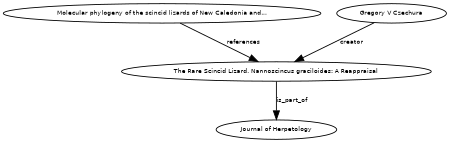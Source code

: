 digraph G {
size="3,3";
node [fontsize=7, fontname="Helvetica"];
edge [fontsize=7, fontname="Helvetica"];
node0 [label="The Rare Scincid Lizard, Nannoscincus graciloides: A Reappraisal", width=0.27433100247,height=0.27433100247];
node1 [label="Molecular phylogeny of the scincid lizards of New Caledonia and...", width=0.27433100247,height=0.27433100247];
node2 [label="Gregory V Czechura", width=0.27433100247,height=0.27433100247];
node3 [label="Journal of Herpetology", width=0.27433100247,height=0.27433100247];
node1 -> node0 [label="references"];
node2 -> node0 [label="creator"];
node0 -> node3 [label="is_part_of"];
}

